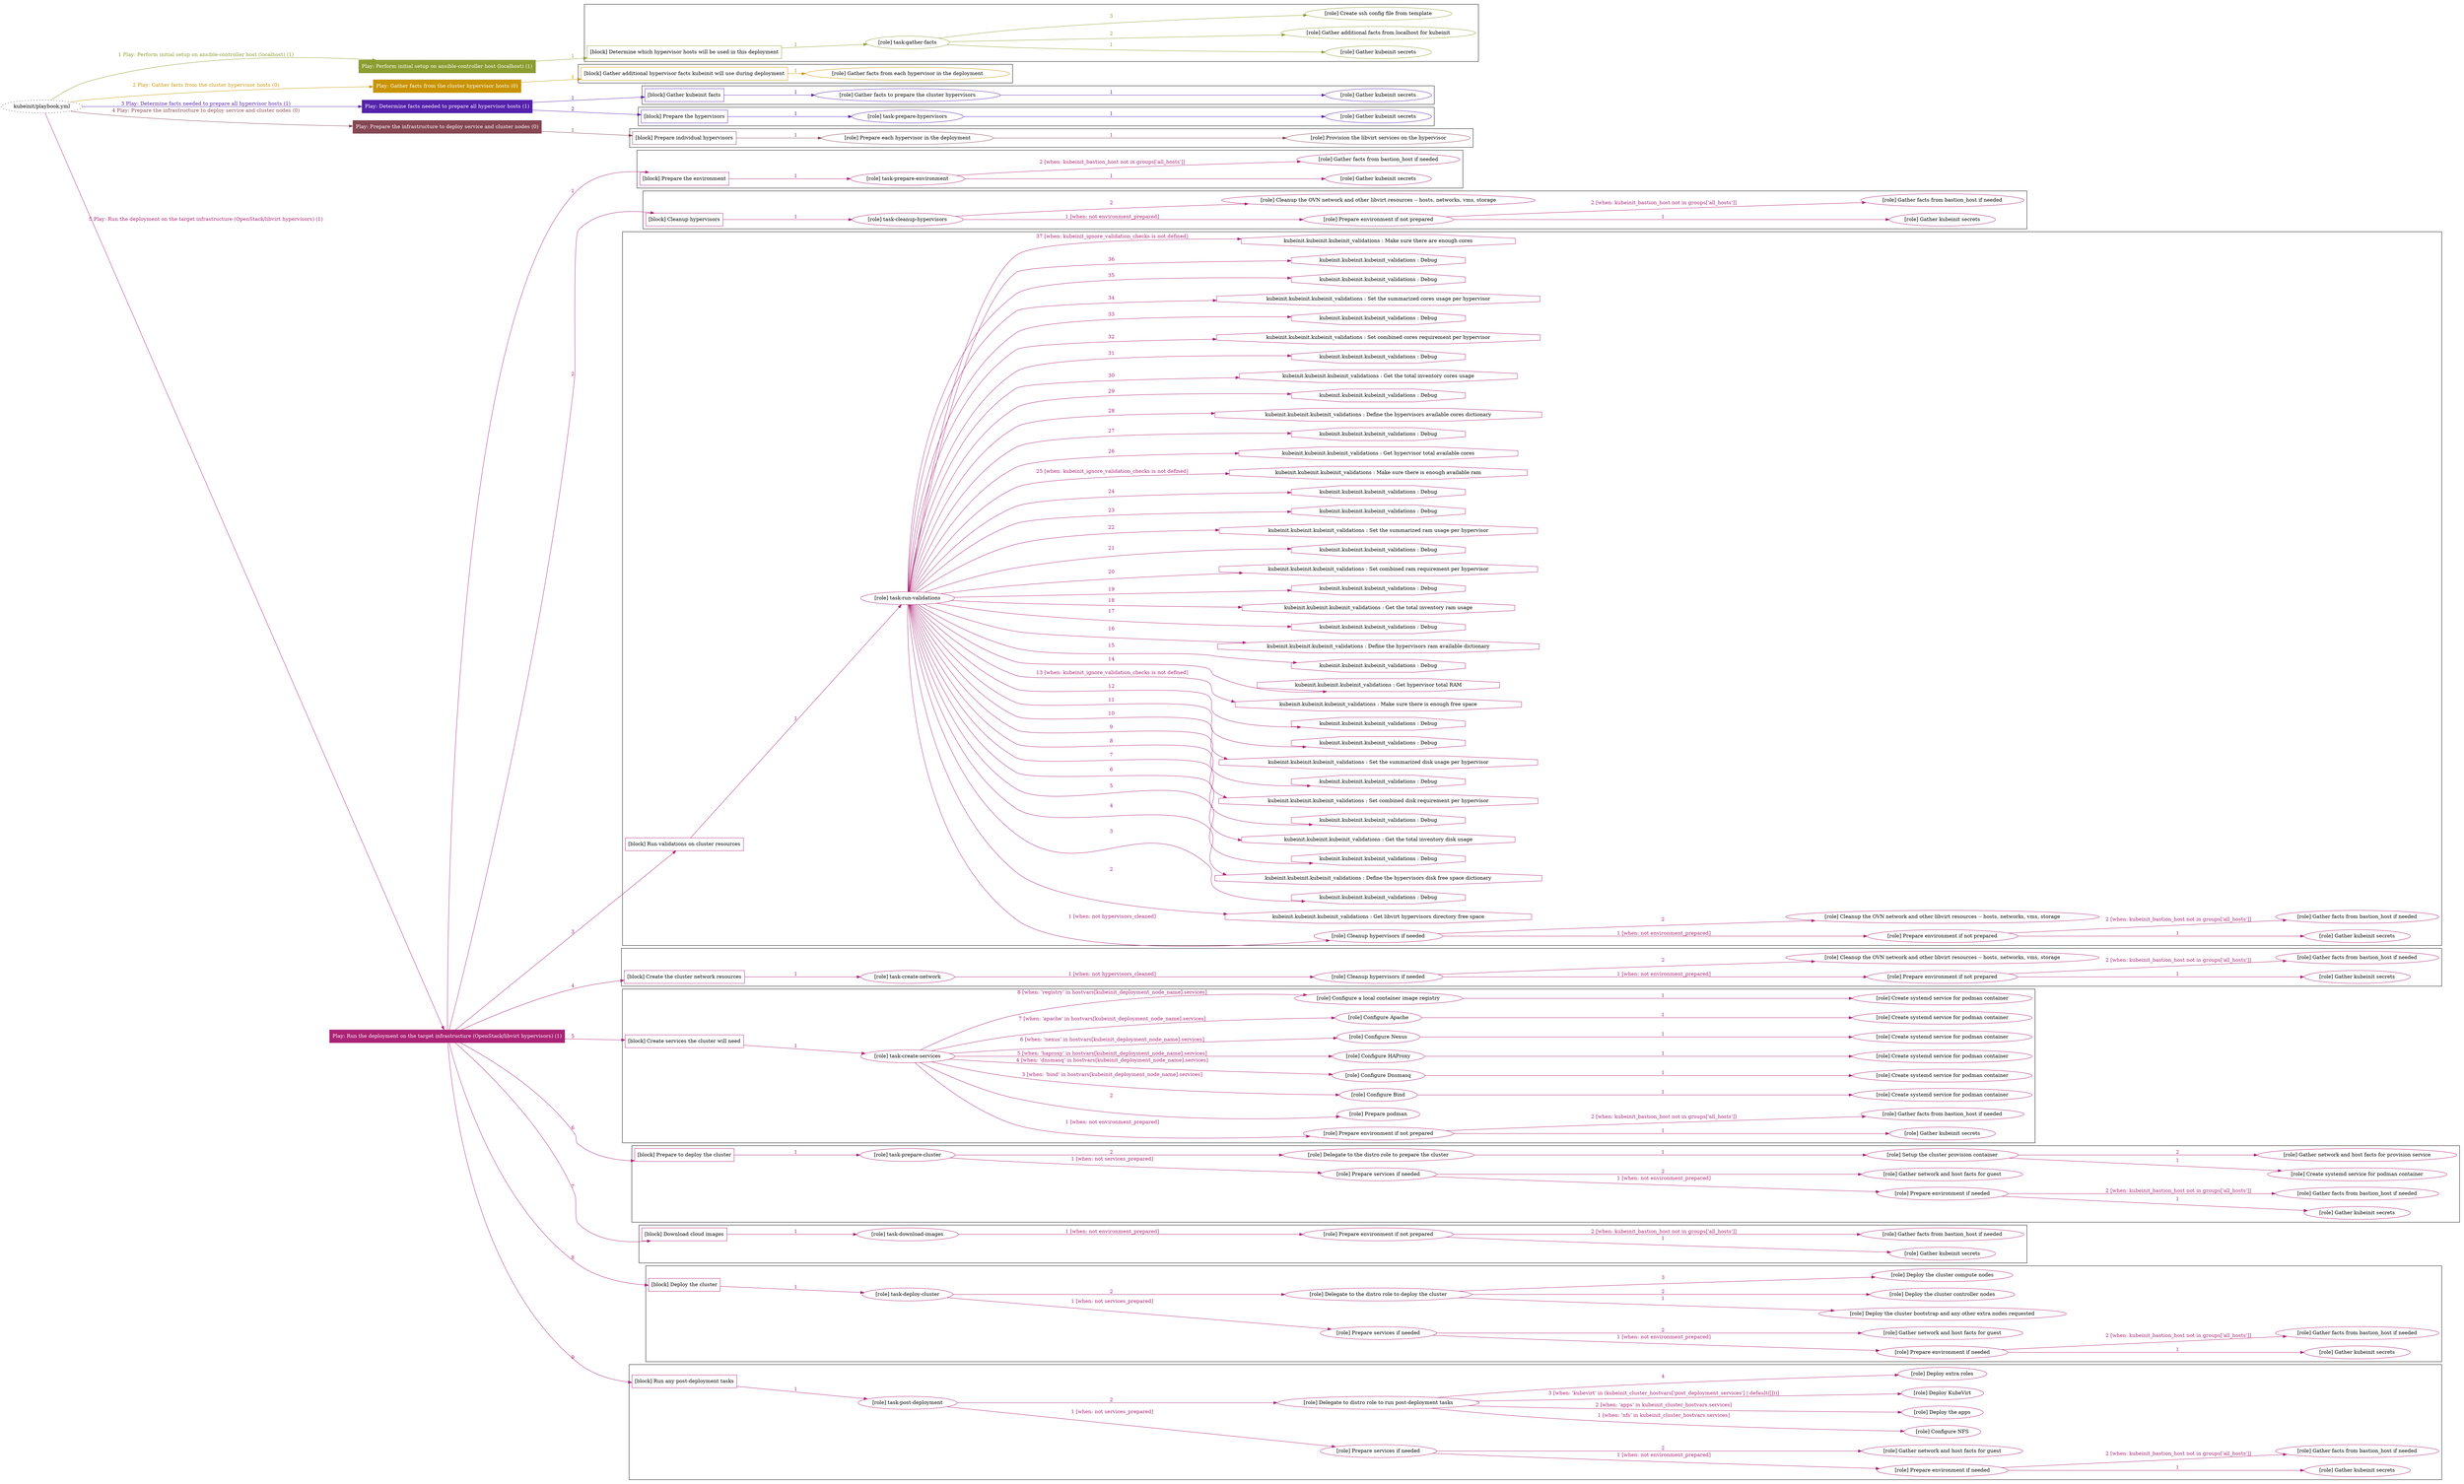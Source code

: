 digraph {
	graph [concentrate=true ordering=in rankdir=LR ratio=fill]
	edge [esep=5 sep=10]
	"kubeinit/playbook.yml" [URL="/home/runner/work/kubeinit/kubeinit/kubeinit/playbook.yml" id=playbook_f34e12e5 style=dotted]
	"kubeinit/playbook.yml" -> play_9f847a69 [label="1 Play: Perform initial setup on ansible-controller host (localhost) (1)" color="#8b9c30" fontcolor="#8b9c30" id=edge_play_9f847a69 labeltooltip="1 Play: Perform initial setup on ansible-controller host (localhost) (1)" tooltip="1 Play: Perform initial setup on ansible-controller host (localhost) (1)"]
	subgraph "Play: Perform initial setup on ansible-controller host (localhost) (1)" {
		play_9f847a69 [label="Play: Perform initial setup on ansible-controller host (localhost) (1)" URL="/home/runner/work/kubeinit/kubeinit/kubeinit/playbook.yml" color="#8b9c30" fontcolor="#ffffff" id=play_9f847a69 shape=box style=filled tooltip=localhost]
		play_9f847a69 -> block_41d3ad47 [label=1 color="#8b9c30" fontcolor="#8b9c30" id=edge_block_41d3ad47 labeltooltip=1 tooltip=1]
		subgraph cluster_block_41d3ad47 {
			block_41d3ad47 [label="[block] Determine which hypervisor hosts will be used in this deployment" URL="/home/runner/work/kubeinit/kubeinit/kubeinit/playbook.yml" color="#8b9c30" id=block_41d3ad47 labeltooltip="Determine which hypervisor hosts will be used in this deployment" shape=box tooltip="Determine which hypervisor hosts will be used in this deployment"]
			block_41d3ad47 -> role_0645f17b [label="1 " color="#8b9c30" fontcolor="#8b9c30" id=edge_role_0645f17b labeltooltip="1 " tooltip="1 "]
			subgraph "task-gather-facts" {
				role_0645f17b [label="[role] task-gather-facts" URL="/home/runner/work/kubeinit/kubeinit/kubeinit/playbook.yml" color="#8b9c30" id=role_0645f17b tooltip="task-gather-facts"]
				role_0645f17b -> role_b147df81 [label="1 " color="#8b9c30" fontcolor="#8b9c30" id=edge_role_b147df81 labeltooltip="1 " tooltip="1 "]
				subgraph "Gather kubeinit secrets" {
					role_b147df81 [label="[role] Gather kubeinit secrets" URL="/home/runner/.ansible/collections/ansible_collections/kubeinit/kubeinit/roles/kubeinit_prepare/tasks/build_hypervisors_group.yml" color="#8b9c30" id=role_b147df81 tooltip="Gather kubeinit secrets"]
				}
				role_0645f17b -> role_f8d0d8bf [label="2 " color="#8b9c30" fontcolor="#8b9c30" id=edge_role_f8d0d8bf labeltooltip="2 " tooltip="2 "]
				subgraph "Gather additional facts from localhost for kubeinit" {
					role_f8d0d8bf [label="[role] Gather additional facts from localhost for kubeinit" URL="/home/runner/.ansible/collections/ansible_collections/kubeinit/kubeinit/roles/kubeinit_prepare/tasks/build_hypervisors_group.yml" color="#8b9c30" id=role_f8d0d8bf tooltip="Gather additional facts from localhost for kubeinit"]
				}
				role_0645f17b -> role_f5c63dab [label="3 " color="#8b9c30" fontcolor="#8b9c30" id=edge_role_f5c63dab labeltooltip="3 " tooltip="3 "]
				subgraph "Create ssh config file from template" {
					role_f5c63dab [label="[role] Create ssh config file from template" URL="/home/runner/.ansible/collections/ansible_collections/kubeinit/kubeinit/roles/kubeinit_prepare/tasks/build_hypervisors_group.yml" color="#8b9c30" id=role_f5c63dab tooltip="Create ssh config file from template"]
				}
			}
		}
	}
	"kubeinit/playbook.yml" -> play_c2d192f4 [label="2 Play: Gather facts from the cluster hypervisor hosts (0)" color="#c89304" fontcolor="#c89304" id=edge_play_c2d192f4 labeltooltip="2 Play: Gather facts from the cluster hypervisor hosts (0)" tooltip="2 Play: Gather facts from the cluster hypervisor hosts (0)"]
	subgraph "Play: Gather facts from the cluster hypervisor hosts (0)" {
		play_c2d192f4 [label="Play: Gather facts from the cluster hypervisor hosts (0)" URL="/home/runner/work/kubeinit/kubeinit/kubeinit/playbook.yml" color="#c89304" fontcolor="#ffffff" id=play_c2d192f4 shape=box style=filled tooltip="Play: Gather facts from the cluster hypervisor hosts (0)"]
		play_c2d192f4 -> block_6c2516ef [label=1 color="#c89304" fontcolor="#c89304" id=edge_block_6c2516ef labeltooltip=1 tooltip=1]
		subgraph cluster_block_6c2516ef {
			block_6c2516ef [label="[block] Gather additional hypervisor facts kubeinit will use during deployment" URL="/home/runner/work/kubeinit/kubeinit/kubeinit/playbook.yml" color="#c89304" id=block_6c2516ef labeltooltip="Gather additional hypervisor facts kubeinit will use during deployment" shape=box tooltip="Gather additional hypervisor facts kubeinit will use during deployment"]
			block_6c2516ef -> role_fecb3372 [label="1 " color="#c89304" fontcolor="#c89304" id=edge_role_fecb3372 labeltooltip="1 " tooltip="1 "]
			subgraph "Gather facts from each hypervisor in the deployment" {
				role_fecb3372 [label="[role] Gather facts from each hypervisor in the deployment" URL="/home/runner/work/kubeinit/kubeinit/kubeinit/playbook.yml" color="#c89304" id=role_fecb3372 tooltip="Gather facts from each hypervisor in the deployment"]
			}
		}
	}
	"kubeinit/playbook.yml" -> play_58609212 [label="3 Play: Determine facts needed to prepare all hypervisor hosts (1)" color="#5421ab" fontcolor="#5421ab" id=edge_play_58609212 labeltooltip="3 Play: Determine facts needed to prepare all hypervisor hosts (1)" tooltip="3 Play: Determine facts needed to prepare all hypervisor hosts (1)"]
	subgraph "Play: Determine facts needed to prepare all hypervisor hosts (1)" {
		play_58609212 [label="Play: Determine facts needed to prepare all hypervisor hosts (1)" URL="/home/runner/work/kubeinit/kubeinit/kubeinit/playbook.yml" color="#5421ab" fontcolor="#ffffff" id=play_58609212 shape=box style=filled tooltip=localhost]
		play_58609212 -> block_ce795f46 [label=1 color="#5421ab" fontcolor="#5421ab" id=edge_block_ce795f46 labeltooltip=1 tooltip=1]
		subgraph cluster_block_ce795f46 {
			block_ce795f46 [label="[block] Gather kubeinit facts" URL="/home/runner/work/kubeinit/kubeinit/kubeinit/playbook.yml" color="#5421ab" id=block_ce795f46 labeltooltip="Gather kubeinit facts" shape=box tooltip="Gather kubeinit facts"]
			block_ce795f46 -> role_40acb51b [label="1 " color="#5421ab" fontcolor="#5421ab" id=edge_role_40acb51b labeltooltip="1 " tooltip="1 "]
			subgraph "Gather facts to prepare the cluster hypervisors" {
				role_40acb51b [label="[role] Gather facts to prepare the cluster hypervisors" URL="/home/runner/work/kubeinit/kubeinit/kubeinit/playbook.yml" color="#5421ab" id=role_40acb51b tooltip="Gather facts to prepare the cluster hypervisors"]
				role_40acb51b -> role_9d3ebf59 [label="1 " color="#5421ab" fontcolor="#5421ab" id=edge_role_9d3ebf59 labeltooltip="1 " tooltip="1 "]
				subgraph "Gather kubeinit secrets" {
					role_9d3ebf59 [label="[role] Gather kubeinit secrets" URL="/home/runner/.ansible/collections/ansible_collections/kubeinit/kubeinit/roles/kubeinit_prepare/tasks/gather_kubeinit_facts.yml" color="#5421ab" id=role_9d3ebf59 tooltip="Gather kubeinit secrets"]
				}
			}
		}
		play_58609212 -> block_72cfea3f [label=2 color="#5421ab" fontcolor="#5421ab" id=edge_block_72cfea3f labeltooltip=2 tooltip=2]
		subgraph cluster_block_72cfea3f {
			block_72cfea3f [label="[block] Prepare the hypervisors" URL="/home/runner/work/kubeinit/kubeinit/kubeinit/playbook.yml" color="#5421ab" id=block_72cfea3f labeltooltip="Prepare the hypervisors" shape=box tooltip="Prepare the hypervisors"]
			block_72cfea3f -> role_a7b5da71 [label="1 " color="#5421ab" fontcolor="#5421ab" id=edge_role_a7b5da71 labeltooltip="1 " tooltip="1 "]
			subgraph "task-prepare-hypervisors" {
				role_a7b5da71 [label="[role] task-prepare-hypervisors" URL="/home/runner/work/kubeinit/kubeinit/kubeinit/playbook.yml" color="#5421ab" id=role_a7b5da71 tooltip="task-prepare-hypervisors"]
				role_a7b5da71 -> role_d421af47 [label="1 " color="#5421ab" fontcolor="#5421ab" id=edge_role_d421af47 labeltooltip="1 " tooltip="1 "]
				subgraph "Gather kubeinit secrets" {
					role_d421af47 [label="[role] Gather kubeinit secrets" URL="/home/runner/.ansible/collections/ansible_collections/kubeinit/kubeinit/roles/kubeinit_prepare/tasks/gather_kubeinit_facts.yml" color="#5421ab" id=role_d421af47 tooltip="Gather kubeinit secrets"]
				}
			}
		}
	}
	"kubeinit/playbook.yml" -> play_cc3af797 [label="4 Play: Prepare the infrastructure to deploy service and cluster nodes (0)" color="#854753" fontcolor="#854753" id=edge_play_cc3af797 labeltooltip="4 Play: Prepare the infrastructure to deploy service and cluster nodes (0)" tooltip="4 Play: Prepare the infrastructure to deploy service and cluster nodes (0)"]
	subgraph "Play: Prepare the infrastructure to deploy service and cluster nodes (0)" {
		play_cc3af797 [label="Play: Prepare the infrastructure to deploy service and cluster nodes (0)" URL="/home/runner/work/kubeinit/kubeinit/kubeinit/playbook.yml" color="#854753" fontcolor="#ffffff" id=play_cc3af797 shape=box style=filled tooltip="Play: Prepare the infrastructure to deploy service and cluster nodes (0)"]
		play_cc3af797 -> block_8d390a8e [label=1 color="#854753" fontcolor="#854753" id=edge_block_8d390a8e labeltooltip=1 tooltip=1]
		subgraph cluster_block_8d390a8e {
			block_8d390a8e [label="[block] Prepare individual hypervisors" URL="/home/runner/work/kubeinit/kubeinit/kubeinit/playbook.yml" color="#854753" id=block_8d390a8e labeltooltip="Prepare individual hypervisors" shape=box tooltip="Prepare individual hypervisors"]
			block_8d390a8e -> role_214b5f93 [label="1 " color="#854753" fontcolor="#854753" id=edge_role_214b5f93 labeltooltip="1 " tooltip="1 "]
			subgraph "Prepare each hypervisor in the deployment" {
				role_214b5f93 [label="[role] Prepare each hypervisor in the deployment" URL="/home/runner/work/kubeinit/kubeinit/kubeinit/playbook.yml" color="#854753" id=role_214b5f93 tooltip="Prepare each hypervisor in the deployment"]
				role_214b5f93 -> role_4cb50130 [label="1 " color="#854753" fontcolor="#854753" id=edge_role_4cb50130 labeltooltip="1 " tooltip="1 "]
				subgraph "Provision the libvirt services on the hypervisor" {
					role_4cb50130 [label="[role] Provision the libvirt services on the hypervisor" URL="/home/runner/.ansible/collections/ansible_collections/kubeinit/kubeinit/roles/kubeinit_prepare/tasks/prepare_hypervisor.yml" color="#854753" id=role_4cb50130 tooltip="Provision the libvirt services on the hypervisor"]
				}
			}
		}
	}
	"kubeinit/playbook.yml" -> play_f68e5c4f [label="5 Play: Run the deployment on the target infrastructure (OpenStack/libvirt hypervisors) (1)" color="#aa2275" fontcolor="#aa2275" id=edge_play_f68e5c4f labeltooltip="5 Play: Run the deployment on the target infrastructure (OpenStack/libvirt hypervisors) (1)" tooltip="5 Play: Run the deployment on the target infrastructure (OpenStack/libvirt hypervisors) (1)"]
	subgraph "Play: Run the deployment on the target infrastructure (OpenStack/libvirt hypervisors) (1)" {
		play_f68e5c4f [label="Play: Run the deployment on the target infrastructure (OpenStack/libvirt hypervisors) (1)" URL="/home/runner/work/kubeinit/kubeinit/kubeinit/playbook.yml" color="#aa2275" fontcolor="#ffffff" id=play_f68e5c4f shape=box style=filled tooltip=localhost]
		play_f68e5c4f -> block_56d89363 [label=1 color="#aa2275" fontcolor="#aa2275" id=edge_block_56d89363 labeltooltip=1 tooltip=1]
		subgraph cluster_block_56d89363 {
			block_56d89363 [label="[block] Prepare the environment" URL="/home/runner/work/kubeinit/kubeinit/kubeinit/playbook.yml" color="#aa2275" id=block_56d89363 labeltooltip="Prepare the environment" shape=box tooltip="Prepare the environment"]
			block_56d89363 -> role_e2893231 [label="1 " color="#aa2275" fontcolor="#aa2275" id=edge_role_e2893231 labeltooltip="1 " tooltip="1 "]
			subgraph "task-prepare-environment" {
				role_e2893231 [label="[role] task-prepare-environment" URL="/home/runner/work/kubeinit/kubeinit/kubeinit/playbook.yml" color="#aa2275" id=role_e2893231 tooltip="task-prepare-environment"]
				role_e2893231 -> role_4010ba78 [label="1 " color="#aa2275" fontcolor="#aa2275" id=edge_role_4010ba78 labeltooltip="1 " tooltip="1 "]
				subgraph "Gather kubeinit secrets" {
					role_4010ba78 [label="[role] Gather kubeinit secrets" URL="/home/runner/.ansible/collections/ansible_collections/kubeinit/kubeinit/roles/kubeinit_prepare/tasks/gather_kubeinit_facts.yml" color="#aa2275" id=role_4010ba78 tooltip="Gather kubeinit secrets"]
				}
				role_e2893231 -> role_799efbfd [label="2 [when: kubeinit_bastion_host not in groups['all_hosts']]" color="#aa2275" fontcolor="#aa2275" id=edge_role_799efbfd labeltooltip="2 [when: kubeinit_bastion_host not in groups['all_hosts']]" tooltip="2 [when: kubeinit_bastion_host not in groups['all_hosts']]"]
				subgraph "Gather facts from bastion_host if needed" {
					role_799efbfd [label="[role] Gather facts from bastion_host if needed" URL="/home/runner/.ansible/collections/ansible_collections/kubeinit/kubeinit/roles/kubeinit_prepare/tasks/main.yml" color="#aa2275" id=role_799efbfd tooltip="Gather facts from bastion_host if needed"]
				}
			}
		}
		play_f68e5c4f -> block_1290c59f [label=2 color="#aa2275" fontcolor="#aa2275" id=edge_block_1290c59f labeltooltip=2 tooltip=2]
		subgraph cluster_block_1290c59f {
			block_1290c59f [label="[block] Cleanup hypervisors" URL="/home/runner/work/kubeinit/kubeinit/kubeinit/playbook.yml" color="#aa2275" id=block_1290c59f labeltooltip="Cleanup hypervisors" shape=box tooltip="Cleanup hypervisors"]
			block_1290c59f -> role_c6adf92a [label="1 " color="#aa2275" fontcolor="#aa2275" id=edge_role_c6adf92a labeltooltip="1 " tooltip="1 "]
			subgraph "task-cleanup-hypervisors" {
				role_c6adf92a [label="[role] task-cleanup-hypervisors" URL="/home/runner/work/kubeinit/kubeinit/kubeinit/playbook.yml" color="#aa2275" id=role_c6adf92a tooltip="task-cleanup-hypervisors"]
				role_c6adf92a -> role_bb09848d [label="1 [when: not environment_prepared]" color="#aa2275" fontcolor="#aa2275" id=edge_role_bb09848d labeltooltip="1 [when: not environment_prepared]" tooltip="1 [when: not environment_prepared]"]
				subgraph "Prepare environment if not prepared" {
					role_bb09848d [label="[role] Prepare environment if not prepared" URL="/home/runner/.ansible/collections/ansible_collections/kubeinit/kubeinit/roles/kubeinit_libvirt/tasks/cleanup_hypervisors.yml" color="#aa2275" id=role_bb09848d tooltip="Prepare environment if not prepared"]
					role_bb09848d -> role_b49a05cc [label="1 " color="#aa2275" fontcolor="#aa2275" id=edge_role_b49a05cc labeltooltip="1 " tooltip="1 "]
					subgraph "Gather kubeinit secrets" {
						role_b49a05cc [label="[role] Gather kubeinit secrets" URL="/home/runner/.ansible/collections/ansible_collections/kubeinit/kubeinit/roles/kubeinit_prepare/tasks/gather_kubeinit_facts.yml" color="#aa2275" id=role_b49a05cc tooltip="Gather kubeinit secrets"]
					}
					role_bb09848d -> role_6f5e6187 [label="2 [when: kubeinit_bastion_host not in groups['all_hosts']]" color="#aa2275" fontcolor="#aa2275" id=edge_role_6f5e6187 labeltooltip="2 [when: kubeinit_bastion_host not in groups['all_hosts']]" tooltip="2 [when: kubeinit_bastion_host not in groups['all_hosts']]"]
					subgraph "Gather facts from bastion_host if needed" {
						role_6f5e6187 [label="[role] Gather facts from bastion_host if needed" URL="/home/runner/.ansible/collections/ansible_collections/kubeinit/kubeinit/roles/kubeinit_prepare/tasks/main.yml" color="#aa2275" id=role_6f5e6187 tooltip="Gather facts from bastion_host if needed"]
					}
				}
				role_c6adf92a -> role_70095938 [label="2 " color="#aa2275" fontcolor="#aa2275" id=edge_role_70095938 labeltooltip="2 " tooltip="2 "]
				subgraph "Cleanup the OVN network and other libvirt resources -- hosts, networks, vms, storage" {
					role_70095938 [label="[role] Cleanup the OVN network and other libvirt resources -- hosts, networks, vms, storage" URL="/home/runner/.ansible/collections/ansible_collections/kubeinit/kubeinit/roles/kubeinit_libvirt/tasks/cleanup_hypervisors.yml" color="#aa2275" id=role_70095938 tooltip="Cleanup the OVN network and other libvirt resources -- hosts, networks, vms, storage"]
				}
			}
		}
		play_f68e5c4f -> block_802d654b [label=3 color="#aa2275" fontcolor="#aa2275" id=edge_block_802d654b labeltooltip=3 tooltip=3]
		subgraph cluster_block_802d654b {
			block_802d654b [label="[block] Run validations on cluster resources" URL="/home/runner/work/kubeinit/kubeinit/kubeinit/playbook.yml" color="#aa2275" id=block_802d654b labeltooltip="Run validations on cluster resources" shape=box tooltip="Run validations on cluster resources"]
			block_802d654b -> role_1b25c69f [label="1 " color="#aa2275" fontcolor="#aa2275" id=edge_role_1b25c69f labeltooltip="1 " tooltip="1 "]
			subgraph "task-run-validations" {
				role_1b25c69f [label="[role] task-run-validations" URL="/home/runner/work/kubeinit/kubeinit/kubeinit/playbook.yml" color="#aa2275" id=role_1b25c69f tooltip="task-run-validations"]
				role_1b25c69f -> role_a1571f37 [label="1 [when: not hypervisors_cleaned]" color="#aa2275" fontcolor="#aa2275" id=edge_role_a1571f37 labeltooltip="1 [when: not hypervisors_cleaned]" tooltip="1 [when: not hypervisors_cleaned]"]
				subgraph "Cleanup hypervisors if needed" {
					role_a1571f37 [label="[role] Cleanup hypervisors if needed" URL="/home/runner/.ansible/collections/ansible_collections/kubeinit/kubeinit/roles/kubeinit_validations/tasks/main.yml" color="#aa2275" id=role_a1571f37 tooltip="Cleanup hypervisors if needed"]
					role_a1571f37 -> role_762e281a [label="1 [when: not environment_prepared]" color="#aa2275" fontcolor="#aa2275" id=edge_role_762e281a labeltooltip="1 [when: not environment_prepared]" tooltip="1 [when: not environment_prepared]"]
					subgraph "Prepare environment if not prepared" {
						role_762e281a [label="[role] Prepare environment if not prepared" URL="/home/runner/.ansible/collections/ansible_collections/kubeinit/kubeinit/roles/kubeinit_libvirt/tasks/cleanup_hypervisors.yml" color="#aa2275" id=role_762e281a tooltip="Prepare environment if not prepared"]
						role_762e281a -> role_45c72e46 [label="1 " color="#aa2275" fontcolor="#aa2275" id=edge_role_45c72e46 labeltooltip="1 " tooltip="1 "]
						subgraph "Gather kubeinit secrets" {
							role_45c72e46 [label="[role] Gather kubeinit secrets" URL="/home/runner/.ansible/collections/ansible_collections/kubeinit/kubeinit/roles/kubeinit_prepare/tasks/gather_kubeinit_facts.yml" color="#aa2275" id=role_45c72e46 tooltip="Gather kubeinit secrets"]
						}
						role_762e281a -> role_cc657073 [label="2 [when: kubeinit_bastion_host not in groups['all_hosts']]" color="#aa2275" fontcolor="#aa2275" id=edge_role_cc657073 labeltooltip="2 [when: kubeinit_bastion_host not in groups['all_hosts']]" tooltip="2 [when: kubeinit_bastion_host not in groups['all_hosts']]"]
						subgraph "Gather facts from bastion_host if needed" {
							role_cc657073 [label="[role] Gather facts from bastion_host if needed" URL="/home/runner/.ansible/collections/ansible_collections/kubeinit/kubeinit/roles/kubeinit_prepare/tasks/main.yml" color="#aa2275" id=role_cc657073 tooltip="Gather facts from bastion_host if needed"]
						}
					}
					role_a1571f37 -> role_cb6c4c27 [label="2 " color="#aa2275" fontcolor="#aa2275" id=edge_role_cb6c4c27 labeltooltip="2 " tooltip="2 "]
					subgraph "Cleanup the OVN network and other libvirt resources -- hosts, networks, vms, storage" {
						role_cb6c4c27 [label="[role] Cleanup the OVN network and other libvirt resources -- hosts, networks, vms, storage" URL="/home/runner/.ansible/collections/ansible_collections/kubeinit/kubeinit/roles/kubeinit_libvirt/tasks/cleanup_hypervisors.yml" color="#aa2275" id=role_cb6c4c27 tooltip="Cleanup the OVN network and other libvirt resources -- hosts, networks, vms, storage"]
					}
				}
				task_f7093b81 [label="kubeinit.kubeinit.kubeinit_validations : Get libvirt hypervisors directory free space" URL="/home/runner/.ansible/collections/ansible_collections/kubeinit/kubeinit/roles/kubeinit_validations/tasks/10_libvirt_free_space.yml" color="#aa2275" id=task_f7093b81 shape=octagon tooltip="kubeinit.kubeinit.kubeinit_validations : Get libvirt hypervisors directory free space"]
				role_1b25c69f -> task_f7093b81 [label="2 " color="#aa2275" fontcolor="#aa2275" id=edge_task_f7093b81 labeltooltip="2 " tooltip="2 "]
				task_12e5ef5d [label="kubeinit.kubeinit.kubeinit_validations : Debug" URL="/home/runner/.ansible/collections/ansible_collections/kubeinit/kubeinit/roles/kubeinit_validations/tasks/10_libvirt_free_space.yml" color="#aa2275" id=task_12e5ef5d shape=octagon tooltip="kubeinit.kubeinit.kubeinit_validations : Debug"]
				role_1b25c69f -> task_12e5ef5d [label="3 " color="#aa2275" fontcolor="#aa2275" id=edge_task_12e5ef5d labeltooltip="3 " tooltip="3 "]
				task_6f4f91b7 [label="kubeinit.kubeinit.kubeinit_validations : Define the hypervisors disk free space dictionary" URL="/home/runner/.ansible/collections/ansible_collections/kubeinit/kubeinit/roles/kubeinit_validations/tasks/10_libvirt_free_space.yml" color="#aa2275" id=task_6f4f91b7 shape=octagon tooltip="kubeinit.kubeinit.kubeinit_validations : Define the hypervisors disk free space dictionary"]
				role_1b25c69f -> task_6f4f91b7 [label="4 " color="#aa2275" fontcolor="#aa2275" id=edge_task_6f4f91b7 labeltooltip="4 " tooltip="4 "]
				task_b3c341e9 [label="kubeinit.kubeinit.kubeinit_validations : Debug" URL="/home/runner/.ansible/collections/ansible_collections/kubeinit/kubeinit/roles/kubeinit_validations/tasks/10_libvirt_free_space.yml" color="#aa2275" id=task_b3c341e9 shape=octagon tooltip="kubeinit.kubeinit.kubeinit_validations : Debug"]
				role_1b25c69f -> task_b3c341e9 [label="5 " color="#aa2275" fontcolor="#aa2275" id=edge_task_b3c341e9 labeltooltip="5 " tooltip="5 "]
				task_351ddc77 [label="kubeinit.kubeinit.kubeinit_validations : Get the total inventory disk usage" URL="/home/runner/.ansible/collections/ansible_collections/kubeinit/kubeinit/roles/kubeinit_validations/tasks/10_libvirt_free_space.yml" color="#aa2275" id=task_351ddc77 shape=octagon tooltip="kubeinit.kubeinit.kubeinit_validations : Get the total inventory disk usage"]
				role_1b25c69f -> task_351ddc77 [label="6 " color="#aa2275" fontcolor="#aa2275" id=edge_task_351ddc77 labeltooltip="6 " tooltip="6 "]
				task_2a351542 [label="kubeinit.kubeinit.kubeinit_validations : Debug" URL="/home/runner/.ansible/collections/ansible_collections/kubeinit/kubeinit/roles/kubeinit_validations/tasks/10_libvirt_free_space.yml" color="#aa2275" id=task_2a351542 shape=octagon tooltip="kubeinit.kubeinit.kubeinit_validations : Debug"]
				role_1b25c69f -> task_2a351542 [label="7 " color="#aa2275" fontcolor="#aa2275" id=edge_task_2a351542 labeltooltip="7 " tooltip="7 "]
				task_a0f25e46 [label="kubeinit.kubeinit.kubeinit_validations : Set combined disk requirement per hypervisor" URL="/home/runner/.ansible/collections/ansible_collections/kubeinit/kubeinit/roles/kubeinit_validations/tasks/10_libvirt_free_space.yml" color="#aa2275" id=task_a0f25e46 shape=octagon tooltip="kubeinit.kubeinit.kubeinit_validations : Set combined disk requirement per hypervisor"]
				role_1b25c69f -> task_a0f25e46 [label="8 " color="#aa2275" fontcolor="#aa2275" id=edge_task_a0f25e46 labeltooltip="8 " tooltip="8 "]
				task_9f228e90 [label="kubeinit.kubeinit.kubeinit_validations : Debug" URL="/home/runner/.ansible/collections/ansible_collections/kubeinit/kubeinit/roles/kubeinit_validations/tasks/10_libvirt_free_space.yml" color="#aa2275" id=task_9f228e90 shape=octagon tooltip="kubeinit.kubeinit.kubeinit_validations : Debug"]
				role_1b25c69f -> task_9f228e90 [label="9 " color="#aa2275" fontcolor="#aa2275" id=edge_task_9f228e90 labeltooltip="9 " tooltip="9 "]
				task_26042273 [label="kubeinit.kubeinit.kubeinit_validations : Set the summarized disk usage per hypervisor" URL="/home/runner/.ansible/collections/ansible_collections/kubeinit/kubeinit/roles/kubeinit_validations/tasks/10_libvirt_free_space.yml" color="#aa2275" id=task_26042273 shape=octagon tooltip="kubeinit.kubeinit.kubeinit_validations : Set the summarized disk usage per hypervisor"]
				role_1b25c69f -> task_26042273 [label="10 " color="#aa2275" fontcolor="#aa2275" id=edge_task_26042273 labeltooltip="10 " tooltip="10 "]
				task_aabf7012 [label="kubeinit.kubeinit.kubeinit_validations : Debug" URL="/home/runner/.ansible/collections/ansible_collections/kubeinit/kubeinit/roles/kubeinit_validations/tasks/10_libvirt_free_space.yml" color="#aa2275" id=task_aabf7012 shape=octagon tooltip="kubeinit.kubeinit.kubeinit_validations : Debug"]
				role_1b25c69f -> task_aabf7012 [label="11 " color="#aa2275" fontcolor="#aa2275" id=edge_task_aabf7012 labeltooltip="11 " tooltip="11 "]
				task_28bebc05 [label="kubeinit.kubeinit.kubeinit_validations : Debug" URL="/home/runner/.ansible/collections/ansible_collections/kubeinit/kubeinit/roles/kubeinit_validations/tasks/10_libvirt_free_space.yml" color="#aa2275" id=task_28bebc05 shape=octagon tooltip="kubeinit.kubeinit.kubeinit_validations : Debug"]
				role_1b25c69f -> task_28bebc05 [label="12 " color="#aa2275" fontcolor="#aa2275" id=edge_task_28bebc05 labeltooltip="12 " tooltip="12 "]
				task_68aed055 [label="kubeinit.kubeinit.kubeinit_validations : Make sure there is enough free space" URL="/home/runner/.ansible/collections/ansible_collections/kubeinit/kubeinit/roles/kubeinit_validations/tasks/10_libvirt_free_space.yml" color="#aa2275" id=task_68aed055 shape=octagon tooltip="kubeinit.kubeinit.kubeinit_validations : Make sure there is enough free space"]
				role_1b25c69f -> task_68aed055 [label="13 [when: kubeinit_ignore_validation_checks is not defined]" color="#aa2275" fontcolor="#aa2275" id=edge_task_68aed055 labeltooltip="13 [when: kubeinit_ignore_validation_checks is not defined]" tooltip="13 [when: kubeinit_ignore_validation_checks is not defined]"]
				task_08680070 [label="kubeinit.kubeinit.kubeinit_validations : Get hypervisor total RAM" URL="/home/runner/.ansible/collections/ansible_collections/kubeinit/kubeinit/roles/kubeinit_validations/tasks/20_libvirt_available_ram.yml" color="#aa2275" id=task_08680070 shape=octagon tooltip="kubeinit.kubeinit.kubeinit_validations : Get hypervisor total RAM"]
				role_1b25c69f -> task_08680070 [label="14 " color="#aa2275" fontcolor="#aa2275" id=edge_task_08680070 labeltooltip="14 " tooltip="14 "]
				task_97048af3 [label="kubeinit.kubeinit.kubeinit_validations : Debug" URL="/home/runner/.ansible/collections/ansible_collections/kubeinit/kubeinit/roles/kubeinit_validations/tasks/20_libvirt_available_ram.yml" color="#aa2275" id=task_97048af3 shape=octagon tooltip="kubeinit.kubeinit.kubeinit_validations : Debug"]
				role_1b25c69f -> task_97048af3 [label="15 " color="#aa2275" fontcolor="#aa2275" id=edge_task_97048af3 labeltooltip="15 " tooltip="15 "]
				task_2fe8bddd [label="kubeinit.kubeinit.kubeinit_validations : Define the hypervisors ram available dictionary" URL="/home/runner/.ansible/collections/ansible_collections/kubeinit/kubeinit/roles/kubeinit_validations/tasks/20_libvirt_available_ram.yml" color="#aa2275" id=task_2fe8bddd shape=octagon tooltip="kubeinit.kubeinit.kubeinit_validations : Define the hypervisors ram available dictionary"]
				role_1b25c69f -> task_2fe8bddd [label="16 " color="#aa2275" fontcolor="#aa2275" id=edge_task_2fe8bddd labeltooltip="16 " tooltip="16 "]
				task_e0db21ca [label="kubeinit.kubeinit.kubeinit_validations : Debug" URL="/home/runner/.ansible/collections/ansible_collections/kubeinit/kubeinit/roles/kubeinit_validations/tasks/20_libvirt_available_ram.yml" color="#aa2275" id=task_e0db21ca shape=octagon tooltip="kubeinit.kubeinit.kubeinit_validations : Debug"]
				role_1b25c69f -> task_e0db21ca [label="17 " color="#aa2275" fontcolor="#aa2275" id=edge_task_e0db21ca labeltooltip="17 " tooltip="17 "]
				task_c08a39ee [label="kubeinit.kubeinit.kubeinit_validations : Get the total inventory ram usage" URL="/home/runner/.ansible/collections/ansible_collections/kubeinit/kubeinit/roles/kubeinit_validations/tasks/20_libvirt_available_ram.yml" color="#aa2275" id=task_c08a39ee shape=octagon tooltip="kubeinit.kubeinit.kubeinit_validations : Get the total inventory ram usage"]
				role_1b25c69f -> task_c08a39ee [label="18 " color="#aa2275" fontcolor="#aa2275" id=edge_task_c08a39ee labeltooltip="18 " tooltip="18 "]
				task_d503dd02 [label="kubeinit.kubeinit.kubeinit_validations : Debug" URL="/home/runner/.ansible/collections/ansible_collections/kubeinit/kubeinit/roles/kubeinit_validations/tasks/20_libvirt_available_ram.yml" color="#aa2275" id=task_d503dd02 shape=octagon tooltip="kubeinit.kubeinit.kubeinit_validations : Debug"]
				role_1b25c69f -> task_d503dd02 [label="19 " color="#aa2275" fontcolor="#aa2275" id=edge_task_d503dd02 labeltooltip="19 " tooltip="19 "]
				task_c6434506 [label="kubeinit.kubeinit.kubeinit_validations : Set combined ram requirement per hypervisor" URL="/home/runner/.ansible/collections/ansible_collections/kubeinit/kubeinit/roles/kubeinit_validations/tasks/20_libvirt_available_ram.yml" color="#aa2275" id=task_c6434506 shape=octagon tooltip="kubeinit.kubeinit.kubeinit_validations : Set combined ram requirement per hypervisor"]
				role_1b25c69f -> task_c6434506 [label="20 " color="#aa2275" fontcolor="#aa2275" id=edge_task_c6434506 labeltooltip="20 " tooltip="20 "]
				task_4a71087d [label="kubeinit.kubeinit.kubeinit_validations : Debug" URL="/home/runner/.ansible/collections/ansible_collections/kubeinit/kubeinit/roles/kubeinit_validations/tasks/20_libvirt_available_ram.yml" color="#aa2275" id=task_4a71087d shape=octagon tooltip="kubeinit.kubeinit.kubeinit_validations : Debug"]
				role_1b25c69f -> task_4a71087d [label="21 " color="#aa2275" fontcolor="#aa2275" id=edge_task_4a71087d labeltooltip="21 " tooltip="21 "]
				task_2105b9a7 [label="kubeinit.kubeinit.kubeinit_validations : Set the summarized ram usage per hypervisor" URL="/home/runner/.ansible/collections/ansible_collections/kubeinit/kubeinit/roles/kubeinit_validations/tasks/20_libvirt_available_ram.yml" color="#aa2275" id=task_2105b9a7 shape=octagon tooltip="kubeinit.kubeinit.kubeinit_validations : Set the summarized ram usage per hypervisor"]
				role_1b25c69f -> task_2105b9a7 [label="22 " color="#aa2275" fontcolor="#aa2275" id=edge_task_2105b9a7 labeltooltip="22 " tooltip="22 "]
				task_fa72e32d [label="kubeinit.kubeinit.kubeinit_validations : Debug" URL="/home/runner/.ansible/collections/ansible_collections/kubeinit/kubeinit/roles/kubeinit_validations/tasks/20_libvirt_available_ram.yml" color="#aa2275" id=task_fa72e32d shape=octagon tooltip="kubeinit.kubeinit.kubeinit_validations : Debug"]
				role_1b25c69f -> task_fa72e32d [label="23 " color="#aa2275" fontcolor="#aa2275" id=edge_task_fa72e32d labeltooltip="23 " tooltip="23 "]
				task_74cc3afc [label="kubeinit.kubeinit.kubeinit_validations : Debug" URL="/home/runner/.ansible/collections/ansible_collections/kubeinit/kubeinit/roles/kubeinit_validations/tasks/20_libvirt_available_ram.yml" color="#aa2275" id=task_74cc3afc shape=octagon tooltip="kubeinit.kubeinit.kubeinit_validations : Debug"]
				role_1b25c69f -> task_74cc3afc [label="24 " color="#aa2275" fontcolor="#aa2275" id=edge_task_74cc3afc labeltooltip="24 " tooltip="24 "]
				task_7f24d669 [label="kubeinit.kubeinit.kubeinit_validations : Make sure there is enough available ram" URL="/home/runner/.ansible/collections/ansible_collections/kubeinit/kubeinit/roles/kubeinit_validations/tasks/20_libvirt_available_ram.yml" color="#aa2275" id=task_7f24d669 shape=octagon tooltip="kubeinit.kubeinit.kubeinit_validations : Make sure there is enough available ram"]
				role_1b25c69f -> task_7f24d669 [label="25 [when: kubeinit_ignore_validation_checks is not defined]" color="#aa2275" fontcolor="#aa2275" id=edge_task_7f24d669 labeltooltip="25 [when: kubeinit_ignore_validation_checks is not defined]" tooltip="25 [when: kubeinit_ignore_validation_checks is not defined]"]
				task_920eb94a [label="kubeinit.kubeinit.kubeinit_validations : Get hypervisor total available cores" URL="/home/runner/.ansible/collections/ansible_collections/kubeinit/kubeinit/roles/kubeinit_validations/tasks/30_libvirt_check_cpu_cores.yml" color="#aa2275" id=task_920eb94a shape=octagon tooltip="kubeinit.kubeinit.kubeinit_validations : Get hypervisor total available cores"]
				role_1b25c69f -> task_920eb94a [label="26 " color="#aa2275" fontcolor="#aa2275" id=edge_task_920eb94a labeltooltip="26 " tooltip="26 "]
				task_19ab6bf2 [label="kubeinit.kubeinit.kubeinit_validations : Debug" URL="/home/runner/.ansible/collections/ansible_collections/kubeinit/kubeinit/roles/kubeinit_validations/tasks/30_libvirt_check_cpu_cores.yml" color="#aa2275" id=task_19ab6bf2 shape=octagon tooltip="kubeinit.kubeinit.kubeinit_validations : Debug"]
				role_1b25c69f -> task_19ab6bf2 [label="27 " color="#aa2275" fontcolor="#aa2275" id=edge_task_19ab6bf2 labeltooltip="27 " tooltip="27 "]
				task_21cf588d [label="kubeinit.kubeinit.kubeinit_validations : Define the hypervisors available cores dictionary" URL="/home/runner/.ansible/collections/ansible_collections/kubeinit/kubeinit/roles/kubeinit_validations/tasks/30_libvirt_check_cpu_cores.yml" color="#aa2275" id=task_21cf588d shape=octagon tooltip="kubeinit.kubeinit.kubeinit_validations : Define the hypervisors available cores dictionary"]
				role_1b25c69f -> task_21cf588d [label="28 " color="#aa2275" fontcolor="#aa2275" id=edge_task_21cf588d labeltooltip="28 " tooltip="28 "]
				task_76f9d59a [label="kubeinit.kubeinit.kubeinit_validations : Debug" URL="/home/runner/.ansible/collections/ansible_collections/kubeinit/kubeinit/roles/kubeinit_validations/tasks/30_libvirt_check_cpu_cores.yml" color="#aa2275" id=task_76f9d59a shape=octagon tooltip="kubeinit.kubeinit.kubeinit_validations : Debug"]
				role_1b25c69f -> task_76f9d59a [label="29 " color="#aa2275" fontcolor="#aa2275" id=edge_task_76f9d59a labeltooltip="29 " tooltip="29 "]
				task_b6e56ccc [label="kubeinit.kubeinit.kubeinit_validations : Get the total inventory cores usage" URL="/home/runner/.ansible/collections/ansible_collections/kubeinit/kubeinit/roles/kubeinit_validations/tasks/30_libvirt_check_cpu_cores.yml" color="#aa2275" id=task_b6e56ccc shape=octagon tooltip="kubeinit.kubeinit.kubeinit_validations : Get the total inventory cores usage"]
				role_1b25c69f -> task_b6e56ccc [label="30 " color="#aa2275" fontcolor="#aa2275" id=edge_task_b6e56ccc labeltooltip="30 " tooltip="30 "]
				task_eb70f7f9 [label="kubeinit.kubeinit.kubeinit_validations : Debug" URL="/home/runner/.ansible/collections/ansible_collections/kubeinit/kubeinit/roles/kubeinit_validations/tasks/30_libvirt_check_cpu_cores.yml" color="#aa2275" id=task_eb70f7f9 shape=octagon tooltip="kubeinit.kubeinit.kubeinit_validations : Debug"]
				role_1b25c69f -> task_eb70f7f9 [label="31 " color="#aa2275" fontcolor="#aa2275" id=edge_task_eb70f7f9 labeltooltip="31 " tooltip="31 "]
				task_02144e7d [label="kubeinit.kubeinit.kubeinit_validations : Set combined cores requirement per hypervisor" URL="/home/runner/.ansible/collections/ansible_collections/kubeinit/kubeinit/roles/kubeinit_validations/tasks/30_libvirt_check_cpu_cores.yml" color="#aa2275" id=task_02144e7d shape=octagon tooltip="kubeinit.kubeinit.kubeinit_validations : Set combined cores requirement per hypervisor"]
				role_1b25c69f -> task_02144e7d [label="32 " color="#aa2275" fontcolor="#aa2275" id=edge_task_02144e7d labeltooltip="32 " tooltip="32 "]
				task_2b99c636 [label="kubeinit.kubeinit.kubeinit_validations : Debug" URL="/home/runner/.ansible/collections/ansible_collections/kubeinit/kubeinit/roles/kubeinit_validations/tasks/30_libvirt_check_cpu_cores.yml" color="#aa2275" id=task_2b99c636 shape=octagon tooltip="kubeinit.kubeinit.kubeinit_validations : Debug"]
				role_1b25c69f -> task_2b99c636 [label="33 " color="#aa2275" fontcolor="#aa2275" id=edge_task_2b99c636 labeltooltip="33 " tooltip="33 "]
				task_7f6dc666 [label="kubeinit.kubeinit.kubeinit_validations : Set the summarized cores usage per hypervisor" URL="/home/runner/.ansible/collections/ansible_collections/kubeinit/kubeinit/roles/kubeinit_validations/tasks/30_libvirt_check_cpu_cores.yml" color="#aa2275" id=task_7f6dc666 shape=octagon tooltip="kubeinit.kubeinit.kubeinit_validations : Set the summarized cores usage per hypervisor"]
				role_1b25c69f -> task_7f6dc666 [label="34 " color="#aa2275" fontcolor="#aa2275" id=edge_task_7f6dc666 labeltooltip="34 " tooltip="34 "]
				task_aef20f4f [label="kubeinit.kubeinit.kubeinit_validations : Debug" URL="/home/runner/.ansible/collections/ansible_collections/kubeinit/kubeinit/roles/kubeinit_validations/tasks/30_libvirt_check_cpu_cores.yml" color="#aa2275" id=task_aef20f4f shape=octagon tooltip="kubeinit.kubeinit.kubeinit_validations : Debug"]
				role_1b25c69f -> task_aef20f4f [label="35 " color="#aa2275" fontcolor="#aa2275" id=edge_task_aef20f4f labeltooltip="35 " tooltip="35 "]
				task_c2a5d888 [label="kubeinit.kubeinit.kubeinit_validations : Debug" URL="/home/runner/.ansible/collections/ansible_collections/kubeinit/kubeinit/roles/kubeinit_validations/tasks/30_libvirt_check_cpu_cores.yml" color="#aa2275" id=task_c2a5d888 shape=octagon tooltip="kubeinit.kubeinit.kubeinit_validations : Debug"]
				role_1b25c69f -> task_c2a5d888 [label="36 " color="#aa2275" fontcolor="#aa2275" id=edge_task_c2a5d888 labeltooltip="36 " tooltip="36 "]
				task_1edf325c [label="kubeinit.kubeinit.kubeinit_validations : Make sure there are enough cores" URL="/home/runner/.ansible/collections/ansible_collections/kubeinit/kubeinit/roles/kubeinit_validations/tasks/30_libvirt_check_cpu_cores.yml" color="#aa2275" id=task_1edf325c shape=octagon tooltip="kubeinit.kubeinit.kubeinit_validations : Make sure there are enough cores"]
				role_1b25c69f -> task_1edf325c [label="37 [when: kubeinit_ignore_validation_checks is not defined]" color="#aa2275" fontcolor="#aa2275" id=edge_task_1edf325c labeltooltip="37 [when: kubeinit_ignore_validation_checks is not defined]" tooltip="37 [when: kubeinit_ignore_validation_checks is not defined]"]
			}
		}
		play_f68e5c4f -> block_958a5c1c [label=4 color="#aa2275" fontcolor="#aa2275" id=edge_block_958a5c1c labeltooltip=4 tooltip=4]
		subgraph cluster_block_958a5c1c {
			block_958a5c1c [label="[block] Create the cluster network resources" URL="/home/runner/work/kubeinit/kubeinit/kubeinit/playbook.yml" color="#aa2275" id=block_958a5c1c labeltooltip="Create the cluster network resources" shape=box tooltip="Create the cluster network resources"]
			block_958a5c1c -> role_67848278 [label="1 " color="#aa2275" fontcolor="#aa2275" id=edge_role_67848278 labeltooltip="1 " tooltip="1 "]
			subgraph "task-create-network" {
				role_67848278 [label="[role] task-create-network" URL="/home/runner/work/kubeinit/kubeinit/kubeinit/playbook.yml" color="#aa2275" id=role_67848278 tooltip="task-create-network"]
				role_67848278 -> role_30ed4247 [label="1 [when: not hypervisors_cleaned]" color="#aa2275" fontcolor="#aa2275" id=edge_role_30ed4247 labeltooltip="1 [when: not hypervisors_cleaned]" tooltip="1 [when: not hypervisors_cleaned]"]
				subgraph "Cleanup hypervisors if needed" {
					role_30ed4247 [label="[role] Cleanup hypervisors if needed" URL="/home/runner/.ansible/collections/ansible_collections/kubeinit/kubeinit/roles/kubeinit_libvirt/tasks/create_network.yml" color="#aa2275" id=role_30ed4247 tooltip="Cleanup hypervisors if needed"]
					role_30ed4247 -> role_b0418902 [label="1 [when: not environment_prepared]" color="#aa2275" fontcolor="#aa2275" id=edge_role_b0418902 labeltooltip="1 [when: not environment_prepared]" tooltip="1 [when: not environment_prepared]"]
					subgraph "Prepare environment if not prepared" {
						role_b0418902 [label="[role] Prepare environment if not prepared" URL="/home/runner/.ansible/collections/ansible_collections/kubeinit/kubeinit/roles/kubeinit_libvirt/tasks/cleanup_hypervisors.yml" color="#aa2275" id=role_b0418902 tooltip="Prepare environment if not prepared"]
						role_b0418902 -> role_506d280d [label="1 " color="#aa2275" fontcolor="#aa2275" id=edge_role_506d280d labeltooltip="1 " tooltip="1 "]
						subgraph "Gather kubeinit secrets" {
							role_506d280d [label="[role] Gather kubeinit secrets" URL="/home/runner/.ansible/collections/ansible_collections/kubeinit/kubeinit/roles/kubeinit_prepare/tasks/gather_kubeinit_facts.yml" color="#aa2275" id=role_506d280d tooltip="Gather kubeinit secrets"]
						}
						role_b0418902 -> role_79072c7a [label="2 [when: kubeinit_bastion_host not in groups['all_hosts']]" color="#aa2275" fontcolor="#aa2275" id=edge_role_79072c7a labeltooltip="2 [when: kubeinit_bastion_host not in groups['all_hosts']]" tooltip="2 [when: kubeinit_bastion_host not in groups['all_hosts']]"]
						subgraph "Gather facts from bastion_host if needed" {
							role_79072c7a [label="[role] Gather facts from bastion_host if needed" URL="/home/runner/.ansible/collections/ansible_collections/kubeinit/kubeinit/roles/kubeinit_prepare/tasks/main.yml" color="#aa2275" id=role_79072c7a tooltip="Gather facts from bastion_host if needed"]
						}
					}
					role_30ed4247 -> role_ea7450a7 [label="2 " color="#aa2275" fontcolor="#aa2275" id=edge_role_ea7450a7 labeltooltip="2 " tooltip="2 "]
					subgraph "Cleanup the OVN network and other libvirt resources -- hosts, networks, vms, storage" {
						role_ea7450a7 [label="[role] Cleanup the OVN network and other libvirt resources -- hosts, networks, vms, storage" URL="/home/runner/.ansible/collections/ansible_collections/kubeinit/kubeinit/roles/kubeinit_libvirt/tasks/cleanup_hypervisors.yml" color="#aa2275" id=role_ea7450a7 tooltip="Cleanup the OVN network and other libvirt resources -- hosts, networks, vms, storage"]
					}
				}
			}
		}
		play_f68e5c4f -> block_f75bbed5 [label=5 color="#aa2275" fontcolor="#aa2275" id=edge_block_f75bbed5 labeltooltip=5 tooltip=5]
		subgraph cluster_block_f75bbed5 {
			block_f75bbed5 [label="[block] Create services the cluster will need" URL="/home/runner/work/kubeinit/kubeinit/kubeinit/playbook.yml" color="#aa2275" id=block_f75bbed5 labeltooltip="Create services the cluster will need" shape=box tooltip="Create services the cluster will need"]
			block_f75bbed5 -> role_356a03dc [label="1 " color="#aa2275" fontcolor="#aa2275" id=edge_role_356a03dc labeltooltip="1 " tooltip="1 "]
			subgraph "task-create-services" {
				role_356a03dc [label="[role] task-create-services" URL="/home/runner/work/kubeinit/kubeinit/kubeinit/playbook.yml" color="#aa2275" id=role_356a03dc tooltip="task-create-services"]
				role_356a03dc -> role_05570fe5 [label="1 [when: not environment_prepared]" color="#aa2275" fontcolor="#aa2275" id=edge_role_05570fe5 labeltooltip="1 [when: not environment_prepared]" tooltip="1 [when: not environment_prepared]"]
				subgraph "Prepare environment if not prepared" {
					role_05570fe5 [label="[role] Prepare environment if not prepared" URL="/home/runner/.ansible/collections/ansible_collections/kubeinit/kubeinit/roles/kubeinit_services/tasks/main.yml" color="#aa2275" id=role_05570fe5 tooltip="Prepare environment if not prepared"]
					role_05570fe5 -> role_bcd8c0e4 [label="1 " color="#aa2275" fontcolor="#aa2275" id=edge_role_bcd8c0e4 labeltooltip="1 " tooltip="1 "]
					subgraph "Gather kubeinit secrets" {
						role_bcd8c0e4 [label="[role] Gather kubeinit secrets" URL="/home/runner/.ansible/collections/ansible_collections/kubeinit/kubeinit/roles/kubeinit_prepare/tasks/gather_kubeinit_facts.yml" color="#aa2275" id=role_bcd8c0e4 tooltip="Gather kubeinit secrets"]
					}
					role_05570fe5 -> role_fcb18746 [label="2 [when: kubeinit_bastion_host not in groups['all_hosts']]" color="#aa2275" fontcolor="#aa2275" id=edge_role_fcb18746 labeltooltip="2 [when: kubeinit_bastion_host not in groups['all_hosts']]" tooltip="2 [when: kubeinit_bastion_host not in groups['all_hosts']]"]
					subgraph "Gather facts from bastion_host if needed" {
						role_fcb18746 [label="[role] Gather facts from bastion_host if needed" URL="/home/runner/.ansible/collections/ansible_collections/kubeinit/kubeinit/roles/kubeinit_prepare/tasks/main.yml" color="#aa2275" id=role_fcb18746 tooltip="Gather facts from bastion_host if needed"]
					}
				}
				role_356a03dc -> role_36ae013f [label="2 " color="#aa2275" fontcolor="#aa2275" id=edge_role_36ae013f labeltooltip="2 " tooltip="2 "]
				subgraph "Prepare podman" {
					role_36ae013f [label="[role] Prepare podman" URL="/home/runner/.ansible/collections/ansible_collections/kubeinit/kubeinit/roles/kubeinit_services/tasks/00_create_service_pod.yml" color="#aa2275" id=role_36ae013f tooltip="Prepare podman"]
				}
				role_356a03dc -> role_fc2a4334 [label="3 [when: 'bind' in hostvars[kubeinit_deployment_node_name].services]" color="#aa2275" fontcolor="#aa2275" id=edge_role_fc2a4334 labeltooltip="3 [when: 'bind' in hostvars[kubeinit_deployment_node_name].services]" tooltip="3 [when: 'bind' in hostvars[kubeinit_deployment_node_name].services]"]
				subgraph "Configure Bind" {
					role_fc2a4334 [label="[role] Configure Bind" URL="/home/runner/.ansible/collections/ansible_collections/kubeinit/kubeinit/roles/kubeinit_services/tasks/start_services_containers.yml" color="#aa2275" id=role_fc2a4334 tooltip="Configure Bind"]
					role_fc2a4334 -> role_ad77cb3c [label="1 " color="#aa2275" fontcolor="#aa2275" id=edge_role_ad77cb3c labeltooltip="1 " tooltip="1 "]
					subgraph "Create systemd service for podman container" {
						role_ad77cb3c [label="[role] Create systemd service for podman container" URL="/home/runner/.ansible/collections/ansible_collections/kubeinit/kubeinit/roles/kubeinit_bind/tasks/main.yml" color="#aa2275" id=role_ad77cb3c tooltip="Create systemd service for podman container"]
					}
				}
				role_356a03dc -> role_9b0e87fc [label="4 [when: 'dnsmasq' in hostvars[kubeinit_deployment_node_name].services]" color="#aa2275" fontcolor="#aa2275" id=edge_role_9b0e87fc labeltooltip="4 [when: 'dnsmasq' in hostvars[kubeinit_deployment_node_name].services]" tooltip="4 [when: 'dnsmasq' in hostvars[kubeinit_deployment_node_name].services]"]
				subgraph "Configure Dnsmasq" {
					role_9b0e87fc [label="[role] Configure Dnsmasq" URL="/home/runner/.ansible/collections/ansible_collections/kubeinit/kubeinit/roles/kubeinit_services/tasks/start_services_containers.yml" color="#aa2275" id=role_9b0e87fc tooltip="Configure Dnsmasq"]
					role_9b0e87fc -> role_356735c1 [label="1 " color="#aa2275" fontcolor="#aa2275" id=edge_role_356735c1 labeltooltip="1 " tooltip="1 "]
					subgraph "Create systemd service for podman container" {
						role_356735c1 [label="[role] Create systemd service for podman container" URL="/home/runner/.ansible/collections/ansible_collections/kubeinit/kubeinit/roles/kubeinit_dnsmasq/tasks/main.yml" color="#aa2275" id=role_356735c1 tooltip="Create systemd service for podman container"]
					}
				}
				role_356a03dc -> role_f4f021d6 [label="5 [when: 'haproxy' in hostvars[kubeinit_deployment_node_name].services]" color="#aa2275" fontcolor="#aa2275" id=edge_role_f4f021d6 labeltooltip="5 [when: 'haproxy' in hostvars[kubeinit_deployment_node_name].services]" tooltip="5 [when: 'haproxy' in hostvars[kubeinit_deployment_node_name].services]"]
				subgraph "Configure HAProxy" {
					role_f4f021d6 [label="[role] Configure HAProxy" URL="/home/runner/.ansible/collections/ansible_collections/kubeinit/kubeinit/roles/kubeinit_services/tasks/start_services_containers.yml" color="#aa2275" id=role_f4f021d6 tooltip="Configure HAProxy"]
					role_f4f021d6 -> role_46dc9e8a [label="1 " color="#aa2275" fontcolor="#aa2275" id=edge_role_46dc9e8a labeltooltip="1 " tooltip="1 "]
					subgraph "Create systemd service for podman container" {
						role_46dc9e8a [label="[role] Create systemd service for podman container" URL="/home/runner/.ansible/collections/ansible_collections/kubeinit/kubeinit/roles/kubeinit_haproxy/tasks/main.yml" color="#aa2275" id=role_46dc9e8a tooltip="Create systemd service for podman container"]
					}
				}
				role_356a03dc -> role_9bb34ea1 [label="6 [when: 'nexus' in hostvars[kubeinit_deployment_node_name].services]" color="#aa2275" fontcolor="#aa2275" id=edge_role_9bb34ea1 labeltooltip="6 [when: 'nexus' in hostvars[kubeinit_deployment_node_name].services]" tooltip="6 [when: 'nexus' in hostvars[kubeinit_deployment_node_name].services]"]
				subgraph "Configure Nexus" {
					role_9bb34ea1 [label="[role] Configure Nexus" URL="/home/runner/.ansible/collections/ansible_collections/kubeinit/kubeinit/roles/kubeinit_services/tasks/start_services_containers.yml" color="#aa2275" id=role_9bb34ea1 tooltip="Configure Nexus"]
					role_9bb34ea1 -> role_8b743ab0 [label="1 " color="#aa2275" fontcolor="#aa2275" id=edge_role_8b743ab0 labeltooltip="1 " tooltip="1 "]
					subgraph "Create systemd service for podman container" {
						role_8b743ab0 [label="[role] Create systemd service for podman container" URL="/home/runner/.ansible/collections/ansible_collections/kubeinit/kubeinit/roles/kubeinit_nexus/tasks/main.yml" color="#aa2275" id=role_8b743ab0 tooltip="Create systemd service for podman container"]
					}
				}
				role_356a03dc -> role_6962c1ec [label="7 [when: 'apache' in hostvars[kubeinit_deployment_node_name].services]" color="#aa2275" fontcolor="#aa2275" id=edge_role_6962c1ec labeltooltip="7 [when: 'apache' in hostvars[kubeinit_deployment_node_name].services]" tooltip="7 [when: 'apache' in hostvars[kubeinit_deployment_node_name].services]"]
				subgraph "Configure Apache" {
					role_6962c1ec [label="[role] Configure Apache" URL="/home/runner/.ansible/collections/ansible_collections/kubeinit/kubeinit/roles/kubeinit_services/tasks/start_services_containers.yml" color="#aa2275" id=role_6962c1ec tooltip="Configure Apache"]
					role_6962c1ec -> role_11be9679 [label="1 " color="#aa2275" fontcolor="#aa2275" id=edge_role_11be9679 labeltooltip="1 " tooltip="1 "]
					subgraph "Create systemd service for podman container" {
						role_11be9679 [label="[role] Create systemd service for podman container" URL="/home/runner/.ansible/collections/ansible_collections/kubeinit/kubeinit/roles/kubeinit_apache/tasks/main.yml" color="#aa2275" id=role_11be9679 tooltip="Create systemd service for podman container"]
					}
				}
				role_356a03dc -> role_ab48fa06 [label="8 [when: 'registry' in hostvars[kubeinit_deployment_node_name].services]" color="#aa2275" fontcolor="#aa2275" id=edge_role_ab48fa06 labeltooltip="8 [when: 'registry' in hostvars[kubeinit_deployment_node_name].services]" tooltip="8 [when: 'registry' in hostvars[kubeinit_deployment_node_name].services]"]
				subgraph "Configure a local container image registry" {
					role_ab48fa06 [label="[role] Configure a local container image registry" URL="/home/runner/.ansible/collections/ansible_collections/kubeinit/kubeinit/roles/kubeinit_services/tasks/start_services_containers.yml" color="#aa2275" id=role_ab48fa06 tooltip="Configure a local container image registry"]
					role_ab48fa06 -> role_236ca0b9 [label="1 " color="#aa2275" fontcolor="#aa2275" id=edge_role_236ca0b9 labeltooltip="1 " tooltip="1 "]
					subgraph "Create systemd service for podman container" {
						role_236ca0b9 [label="[role] Create systemd service for podman container" URL="/home/runner/.ansible/collections/ansible_collections/kubeinit/kubeinit/roles/kubeinit_registry/tasks/main.yml" color="#aa2275" id=role_236ca0b9 tooltip="Create systemd service for podman container"]
					}
				}
			}
		}
		play_f68e5c4f -> block_7d3c0437 [label=6 color="#aa2275" fontcolor="#aa2275" id=edge_block_7d3c0437 labeltooltip=6 tooltip=6]
		subgraph cluster_block_7d3c0437 {
			block_7d3c0437 [label="[block] Prepare to deploy the cluster" URL="/home/runner/work/kubeinit/kubeinit/kubeinit/playbook.yml" color="#aa2275" id=block_7d3c0437 labeltooltip="Prepare to deploy the cluster" shape=box tooltip="Prepare to deploy the cluster"]
			block_7d3c0437 -> role_be70820b [label="1 " color="#aa2275" fontcolor="#aa2275" id=edge_role_be70820b labeltooltip="1 " tooltip="1 "]
			subgraph "task-prepare-cluster" {
				role_be70820b [label="[role] task-prepare-cluster" URL="/home/runner/work/kubeinit/kubeinit/kubeinit/playbook.yml" color="#aa2275" id=role_be70820b tooltip="task-prepare-cluster"]
				role_be70820b -> role_ccb3d43f [label="1 [when: not services_prepared]" color="#aa2275" fontcolor="#aa2275" id=edge_role_ccb3d43f labeltooltip="1 [when: not services_prepared]" tooltip="1 [when: not services_prepared]"]
				subgraph "Prepare services if needed" {
					role_ccb3d43f [label="[role] Prepare services if needed" URL="/home/runner/.ansible/collections/ansible_collections/kubeinit/kubeinit/roles/kubeinit_prepare/tasks/prepare_cluster.yml" color="#aa2275" id=role_ccb3d43f tooltip="Prepare services if needed"]
					role_ccb3d43f -> role_ff29ed1f [label="1 [when: not environment_prepared]" color="#aa2275" fontcolor="#aa2275" id=edge_role_ff29ed1f labeltooltip="1 [when: not environment_prepared]" tooltip="1 [when: not environment_prepared]"]
					subgraph "Prepare environment if needed" {
						role_ff29ed1f [label="[role] Prepare environment if needed" URL="/home/runner/.ansible/collections/ansible_collections/kubeinit/kubeinit/roles/kubeinit_services/tasks/prepare_services.yml" color="#aa2275" id=role_ff29ed1f tooltip="Prepare environment if needed"]
						role_ff29ed1f -> role_46804ae9 [label="1 " color="#aa2275" fontcolor="#aa2275" id=edge_role_46804ae9 labeltooltip="1 " tooltip="1 "]
						subgraph "Gather kubeinit secrets" {
							role_46804ae9 [label="[role] Gather kubeinit secrets" URL="/home/runner/.ansible/collections/ansible_collections/kubeinit/kubeinit/roles/kubeinit_prepare/tasks/gather_kubeinit_facts.yml" color="#aa2275" id=role_46804ae9 tooltip="Gather kubeinit secrets"]
						}
						role_ff29ed1f -> role_221faba7 [label="2 [when: kubeinit_bastion_host not in groups['all_hosts']]" color="#aa2275" fontcolor="#aa2275" id=edge_role_221faba7 labeltooltip="2 [when: kubeinit_bastion_host not in groups['all_hosts']]" tooltip="2 [when: kubeinit_bastion_host not in groups['all_hosts']]"]
						subgraph "Gather facts from bastion_host if needed" {
							role_221faba7 [label="[role] Gather facts from bastion_host if needed" URL="/home/runner/.ansible/collections/ansible_collections/kubeinit/kubeinit/roles/kubeinit_prepare/tasks/main.yml" color="#aa2275" id=role_221faba7 tooltip="Gather facts from bastion_host if needed"]
						}
					}
					role_ccb3d43f -> role_002fe15f [label="2 " color="#aa2275" fontcolor="#aa2275" id=edge_role_002fe15f labeltooltip="2 " tooltip="2 "]
					subgraph "Gather network and host facts for guest" {
						role_002fe15f [label="[role] Gather network and host facts for guest" URL="/home/runner/.ansible/collections/ansible_collections/kubeinit/kubeinit/roles/kubeinit_services/tasks/prepare_services.yml" color="#aa2275" id=role_002fe15f tooltip="Gather network and host facts for guest"]
					}
				}
				role_be70820b -> role_c1be83d9 [label="2 " color="#aa2275" fontcolor="#aa2275" id=edge_role_c1be83d9 labeltooltip="2 " tooltip="2 "]
				subgraph "Delegate to the distro role to prepare the cluster" {
					role_c1be83d9 [label="[role] Delegate to the distro role to prepare the cluster" URL="/home/runner/.ansible/collections/ansible_collections/kubeinit/kubeinit/roles/kubeinit_prepare/tasks/prepare_cluster.yml" color="#aa2275" id=role_c1be83d9 tooltip="Delegate to the distro role to prepare the cluster"]
					role_c1be83d9 -> role_2ec5947b [label="1 " color="#aa2275" fontcolor="#aa2275" id=edge_role_2ec5947b labeltooltip="1 " tooltip="1 "]
					subgraph "Setup the cluster provision container" {
						role_2ec5947b [label="[role] Setup the cluster provision container" URL="/home/runner/.ansible/collections/ansible_collections/kubeinit/kubeinit/roles/kubeinit_openshift/tasks/prepare_cluster.yml" color="#aa2275" id=role_2ec5947b tooltip="Setup the cluster provision container"]
						role_2ec5947b -> role_7e1372b3 [label="1 " color="#aa2275" fontcolor="#aa2275" id=edge_role_7e1372b3 labeltooltip="1 " tooltip="1 "]
						subgraph "Create systemd service for podman container" {
							role_7e1372b3 [label="[role] Create systemd service for podman container" URL="/home/runner/.ansible/collections/ansible_collections/kubeinit/kubeinit/roles/kubeinit_services/tasks/create_provision_container.yml" color="#aa2275" id=role_7e1372b3 tooltip="Create systemd service for podman container"]
						}
						role_2ec5947b -> role_d26bbf4d [label="2 " color="#aa2275" fontcolor="#aa2275" id=edge_role_d26bbf4d labeltooltip="2 " tooltip="2 "]
						subgraph "Gather network and host facts for provision service" {
							role_d26bbf4d [label="[role] Gather network and host facts for provision service" URL="/home/runner/.ansible/collections/ansible_collections/kubeinit/kubeinit/roles/kubeinit_services/tasks/create_provision_container.yml" color="#aa2275" id=role_d26bbf4d tooltip="Gather network and host facts for provision service"]
						}
					}
				}
			}
		}
		play_f68e5c4f -> block_1d3bbb78 [label=7 color="#aa2275" fontcolor="#aa2275" id=edge_block_1d3bbb78 labeltooltip=7 tooltip=7]
		subgraph cluster_block_1d3bbb78 {
			block_1d3bbb78 [label="[block] Download cloud images" URL="/home/runner/work/kubeinit/kubeinit/kubeinit/playbook.yml" color="#aa2275" id=block_1d3bbb78 labeltooltip="Download cloud images" shape=box tooltip="Download cloud images"]
			block_1d3bbb78 -> role_874f95f5 [label="1 " color="#aa2275" fontcolor="#aa2275" id=edge_role_874f95f5 labeltooltip="1 " tooltip="1 "]
			subgraph "task-download-images" {
				role_874f95f5 [label="[role] task-download-images" URL="/home/runner/work/kubeinit/kubeinit/kubeinit/playbook.yml" color="#aa2275" id=role_874f95f5 tooltip="task-download-images"]
				role_874f95f5 -> role_849db35b [label="1 [when: not environment_prepared]" color="#aa2275" fontcolor="#aa2275" id=edge_role_849db35b labeltooltip="1 [when: not environment_prepared]" tooltip="1 [when: not environment_prepared]"]
				subgraph "Prepare environment if not prepared" {
					role_849db35b [label="[role] Prepare environment if not prepared" URL="/home/runner/.ansible/collections/ansible_collections/kubeinit/kubeinit/roles/kubeinit_libvirt/tasks/download_cloud_images.yml" color="#aa2275" id=role_849db35b tooltip="Prepare environment if not prepared"]
					role_849db35b -> role_38f086ca [label="1 " color="#aa2275" fontcolor="#aa2275" id=edge_role_38f086ca labeltooltip="1 " tooltip="1 "]
					subgraph "Gather kubeinit secrets" {
						role_38f086ca [label="[role] Gather kubeinit secrets" URL="/home/runner/.ansible/collections/ansible_collections/kubeinit/kubeinit/roles/kubeinit_prepare/tasks/gather_kubeinit_facts.yml" color="#aa2275" id=role_38f086ca tooltip="Gather kubeinit secrets"]
					}
					role_849db35b -> role_4fac344d [label="2 [when: kubeinit_bastion_host not in groups['all_hosts']]" color="#aa2275" fontcolor="#aa2275" id=edge_role_4fac344d labeltooltip="2 [when: kubeinit_bastion_host not in groups['all_hosts']]" tooltip="2 [when: kubeinit_bastion_host not in groups['all_hosts']]"]
					subgraph "Gather facts from bastion_host if needed" {
						role_4fac344d [label="[role] Gather facts from bastion_host if needed" URL="/home/runner/.ansible/collections/ansible_collections/kubeinit/kubeinit/roles/kubeinit_prepare/tasks/main.yml" color="#aa2275" id=role_4fac344d tooltip="Gather facts from bastion_host if needed"]
					}
				}
			}
		}
		play_f68e5c4f -> block_d0686313 [label=8 color="#aa2275" fontcolor="#aa2275" id=edge_block_d0686313 labeltooltip=8 tooltip=8]
		subgraph cluster_block_d0686313 {
			block_d0686313 [label="[block] Deploy the cluster" URL="/home/runner/work/kubeinit/kubeinit/kubeinit/playbook.yml" color="#aa2275" id=block_d0686313 labeltooltip="Deploy the cluster" shape=box tooltip="Deploy the cluster"]
			block_d0686313 -> role_f219b0db [label="1 " color="#aa2275" fontcolor="#aa2275" id=edge_role_f219b0db labeltooltip="1 " tooltip="1 "]
			subgraph "task-deploy-cluster" {
				role_f219b0db [label="[role] task-deploy-cluster" URL="/home/runner/work/kubeinit/kubeinit/kubeinit/playbook.yml" color="#aa2275" id=role_f219b0db tooltip="task-deploy-cluster"]
				role_f219b0db -> role_a8ad1552 [label="1 [when: not services_prepared]" color="#aa2275" fontcolor="#aa2275" id=edge_role_a8ad1552 labeltooltip="1 [when: not services_prepared]" tooltip="1 [when: not services_prepared]"]
				subgraph "Prepare services if needed" {
					role_a8ad1552 [label="[role] Prepare services if needed" URL="/home/runner/.ansible/collections/ansible_collections/kubeinit/kubeinit/roles/kubeinit_prepare/tasks/deploy_cluster.yml" color="#aa2275" id=role_a8ad1552 tooltip="Prepare services if needed"]
					role_a8ad1552 -> role_8b235cf7 [label="1 [when: not environment_prepared]" color="#aa2275" fontcolor="#aa2275" id=edge_role_8b235cf7 labeltooltip="1 [when: not environment_prepared]" tooltip="1 [when: not environment_prepared]"]
					subgraph "Prepare environment if needed" {
						role_8b235cf7 [label="[role] Prepare environment if needed" URL="/home/runner/.ansible/collections/ansible_collections/kubeinit/kubeinit/roles/kubeinit_services/tasks/prepare_services.yml" color="#aa2275" id=role_8b235cf7 tooltip="Prepare environment if needed"]
						role_8b235cf7 -> role_e073c0c7 [label="1 " color="#aa2275" fontcolor="#aa2275" id=edge_role_e073c0c7 labeltooltip="1 " tooltip="1 "]
						subgraph "Gather kubeinit secrets" {
							role_e073c0c7 [label="[role] Gather kubeinit secrets" URL="/home/runner/.ansible/collections/ansible_collections/kubeinit/kubeinit/roles/kubeinit_prepare/tasks/gather_kubeinit_facts.yml" color="#aa2275" id=role_e073c0c7 tooltip="Gather kubeinit secrets"]
						}
						role_8b235cf7 -> role_9f446096 [label="2 [when: kubeinit_bastion_host not in groups['all_hosts']]" color="#aa2275" fontcolor="#aa2275" id=edge_role_9f446096 labeltooltip="2 [when: kubeinit_bastion_host not in groups['all_hosts']]" tooltip="2 [when: kubeinit_bastion_host not in groups['all_hosts']]"]
						subgraph "Gather facts from bastion_host if needed" {
							role_9f446096 [label="[role] Gather facts from bastion_host if needed" URL="/home/runner/.ansible/collections/ansible_collections/kubeinit/kubeinit/roles/kubeinit_prepare/tasks/main.yml" color="#aa2275" id=role_9f446096 tooltip="Gather facts from bastion_host if needed"]
						}
					}
					role_a8ad1552 -> role_9308887e [label="2 " color="#aa2275" fontcolor="#aa2275" id=edge_role_9308887e labeltooltip="2 " tooltip="2 "]
					subgraph "Gather network and host facts for guest" {
						role_9308887e [label="[role] Gather network and host facts for guest" URL="/home/runner/.ansible/collections/ansible_collections/kubeinit/kubeinit/roles/kubeinit_services/tasks/prepare_services.yml" color="#aa2275" id=role_9308887e tooltip="Gather network and host facts for guest"]
					}
				}
				role_f219b0db -> role_7b709ef7 [label="2 " color="#aa2275" fontcolor="#aa2275" id=edge_role_7b709ef7 labeltooltip="2 " tooltip="2 "]
				subgraph "Delegate to the distro role to deploy the cluster" {
					role_7b709ef7 [label="[role] Delegate to the distro role to deploy the cluster" URL="/home/runner/.ansible/collections/ansible_collections/kubeinit/kubeinit/roles/kubeinit_prepare/tasks/deploy_cluster.yml" color="#aa2275" id=role_7b709ef7 tooltip="Delegate to the distro role to deploy the cluster"]
					role_7b709ef7 -> role_3a767c0c [label="1 " color="#aa2275" fontcolor="#aa2275" id=edge_role_3a767c0c labeltooltip="1 " tooltip="1 "]
					subgraph "Deploy the cluster bootstrap and any other extra nodes requested" {
						role_3a767c0c [label="[role] Deploy the cluster bootstrap and any other extra nodes requested" URL="/home/runner/.ansible/collections/ansible_collections/kubeinit/kubeinit/roles/kubeinit_openshift/tasks/main.yml" color="#aa2275" id=role_3a767c0c tooltip="Deploy the cluster bootstrap and any other extra nodes requested"]
					}
					role_7b709ef7 -> role_11ce2b63 [label="2 " color="#aa2275" fontcolor="#aa2275" id=edge_role_11ce2b63 labeltooltip="2 " tooltip="2 "]
					subgraph "Deploy the cluster controller nodes" {
						role_11ce2b63 [label="[role] Deploy the cluster controller nodes" URL="/home/runner/.ansible/collections/ansible_collections/kubeinit/kubeinit/roles/kubeinit_openshift/tasks/main.yml" color="#aa2275" id=role_11ce2b63 tooltip="Deploy the cluster controller nodes"]
					}
					role_7b709ef7 -> role_c00d5139 [label="3 " color="#aa2275" fontcolor="#aa2275" id=edge_role_c00d5139 labeltooltip="3 " tooltip="3 "]
					subgraph "Deploy the cluster compute nodes" {
						role_c00d5139 [label="[role] Deploy the cluster compute nodes" URL="/home/runner/.ansible/collections/ansible_collections/kubeinit/kubeinit/roles/kubeinit_openshift/tasks/main.yml" color="#aa2275" id=role_c00d5139 tooltip="Deploy the cluster compute nodes"]
					}
				}
			}
		}
		play_f68e5c4f -> block_ea98c899 [label=9 color="#aa2275" fontcolor="#aa2275" id=edge_block_ea98c899 labeltooltip=9 tooltip=9]
		subgraph cluster_block_ea98c899 {
			block_ea98c899 [label="[block] Run any post-deployment tasks" URL="/home/runner/work/kubeinit/kubeinit/kubeinit/playbook.yml" color="#aa2275" id=block_ea98c899 labeltooltip="Run any post-deployment tasks" shape=box tooltip="Run any post-deployment tasks"]
			block_ea98c899 -> role_e8470205 [label="1 " color="#aa2275" fontcolor="#aa2275" id=edge_role_e8470205 labeltooltip="1 " tooltip="1 "]
			subgraph "task-post-deployment" {
				role_e8470205 [label="[role] task-post-deployment" URL="/home/runner/work/kubeinit/kubeinit/kubeinit/playbook.yml" color="#aa2275" id=role_e8470205 tooltip="task-post-deployment"]
				role_e8470205 -> role_d5b75e0d [label="1 [when: not services_prepared]" color="#aa2275" fontcolor="#aa2275" id=edge_role_d5b75e0d labeltooltip="1 [when: not services_prepared]" tooltip="1 [when: not services_prepared]"]
				subgraph "Prepare services if needed" {
					role_d5b75e0d [label="[role] Prepare services if needed" URL="/home/runner/.ansible/collections/ansible_collections/kubeinit/kubeinit/roles/kubeinit_prepare/tasks/post_deployment.yml" color="#aa2275" id=role_d5b75e0d tooltip="Prepare services if needed"]
					role_d5b75e0d -> role_f7b86f08 [label="1 [when: not environment_prepared]" color="#aa2275" fontcolor="#aa2275" id=edge_role_f7b86f08 labeltooltip="1 [when: not environment_prepared]" tooltip="1 [when: not environment_prepared]"]
					subgraph "Prepare environment if needed" {
						role_f7b86f08 [label="[role] Prepare environment if needed" URL="/home/runner/.ansible/collections/ansible_collections/kubeinit/kubeinit/roles/kubeinit_services/tasks/prepare_services.yml" color="#aa2275" id=role_f7b86f08 tooltip="Prepare environment if needed"]
						role_f7b86f08 -> role_2f120dc5 [label="1 " color="#aa2275" fontcolor="#aa2275" id=edge_role_2f120dc5 labeltooltip="1 " tooltip="1 "]
						subgraph "Gather kubeinit secrets" {
							role_2f120dc5 [label="[role] Gather kubeinit secrets" URL="/home/runner/.ansible/collections/ansible_collections/kubeinit/kubeinit/roles/kubeinit_prepare/tasks/gather_kubeinit_facts.yml" color="#aa2275" id=role_2f120dc5 tooltip="Gather kubeinit secrets"]
						}
						role_f7b86f08 -> role_450fb213 [label="2 [when: kubeinit_bastion_host not in groups['all_hosts']]" color="#aa2275" fontcolor="#aa2275" id=edge_role_450fb213 labeltooltip="2 [when: kubeinit_bastion_host not in groups['all_hosts']]" tooltip="2 [when: kubeinit_bastion_host not in groups['all_hosts']]"]
						subgraph "Gather facts from bastion_host if needed" {
							role_450fb213 [label="[role] Gather facts from bastion_host if needed" URL="/home/runner/.ansible/collections/ansible_collections/kubeinit/kubeinit/roles/kubeinit_prepare/tasks/main.yml" color="#aa2275" id=role_450fb213 tooltip="Gather facts from bastion_host if needed"]
						}
					}
					role_d5b75e0d -> role_17d73a88 [label="2 " color="#aa2275" fontcolor="#aa2275" id=edge_role_17d73a88 labeltooltip="2 " tooltip="2 "]
					subgraph "Gather network and host facts for guest" {
						role_17d73a88 [label="[role] Gather network and host facts for guest" URL="/home/runner/.ansible/collections/ansible_collections/kubeinit/kubeinit/roles/kubeinit_services/tasks/prepare_services.yml" color="#aa2275" id=role_17d73a88 tooltip="Gather network and host facts for guest"]
					}
				}
				role_e8470205 -> role_eb69f105 [label="2 " color="#aa2275" fontcolor="#aa2275" id=edge_role_eb69f105 labeltooltip="2 " tooltip="2 "]
				subgraph "Delegate to distro role to run post-deployment tasks" {
					role_eb69f105 [label="[role] Delegate to distro role to run post-deployment tasks" URL="/home/runner/.ansible/collections/ansible_collections/kubeinit/kubeinit/roles/kubeinit_prepare/tasks/post_deployment.yml" color="#aa2275" id=role_eb69f105 tooltip="Delegate to distro role to run post-deployment tasks"]
					role_eb69f105 -> role_a46388f7 [label="1 [when: 'nfs' in kubeinit_cluster_hostvars.services]" color="#aa2275" fontcolor="#aa2275" id=edge_role_a46388f7 labeltooltip="1 [when: 'nfs' in kubeinit_cluster_hostvars.services]" tooltip="1 [when: 'nfs' in kubeinit_cluster_hostvars.services]"]
					subgraph "Configure NFS" {
						role_a46388f7 [label="[role] Configure NFS" URL="/home/runner/.ansible/collections/ansible_collections/kubeinit/kubeinit/roles/kubeinit_openshift/tasks/post_deployment_tasks.yml" color="#aa2275" id=role_a46388f7 tooltip="Configure NFS"]
					}
					role_eb69f105 -> role_5d2598f2 [label="2 [when: 'apps' in kubeinit_cluster_hostvars.services]" color="#aa2275" fontcolor="#aa2275" id=edge_role_5d2598f2 labeltooltip="2 [when: 'apps' in kubeinit_cluster_hostvars.services]" tooltip="2 [when: 'apps' in kubeinit_cluster_hostvars.services]"]
					subgraph "Deploy the apps" {
						role_5d2598f2 [label="[role] Deploy the apps" URL="/home/runner/.ansible/collections/ansible_collections/kubeinit/kubeinit/roles/kubeinit_openshift/tasks/post_deployment_tasks.yml" color="#aa2275" id=role_5d2598f2 tooltip="Deploy the apps"]
					}
					role_eb69f105 -> role_a93b1f94 [label="3 [when: 'kubevirt' in (kubeinit_cluster_hostvars['post_deployment_services'] | default([]))]" color="#aa2275" fontcolor="#aa2275" id=edge_role_a93b1f94 labeltooltip="3 [when: 'kubevirt' in (kubeinit_cluster_hostvars['post_deployment_services'] | default([]))]" tooltip="3 [when: 'kubevirt' in (kubeinit_cluster_hostvars['post_deployment_services'] | default([]))]"]
					subgraph "Deploy KubeVirt" {
						role_a93b1f94 [label="[role] Deploy KubeVirt" URL="/home/runner/.ansible/collections/ansible_collections/kubeinit/kubeinit/roles/kubeinit_openshift/tasks/post_deployment_tasks.yml" color="#aa2275" id=role_a93b1f94 tooltip="Deploy KubeVirt"]
					}
					role_eb69f105 -> role_3ff4381f [label="4 " color="#aa2275" fontcolor="#aa2275" id=edge_role_3ff4381f labeltooltip="4 " tooltip="4 "]
					subgraph "Deploy extra roles" {
						role_3ff4381f [label="[role] Deploy extra roles" URL="/home/runner/.ansible/collections/ansible_collections/kubeinit/kubeinit/roles/kubeinit_openshift/tasks/post_deployment_tasks.yml" color="#aa2275" id=role_3ff4381f tooltip="Deploy extra roles"]
					}
				}
			}
		}
	}
}
